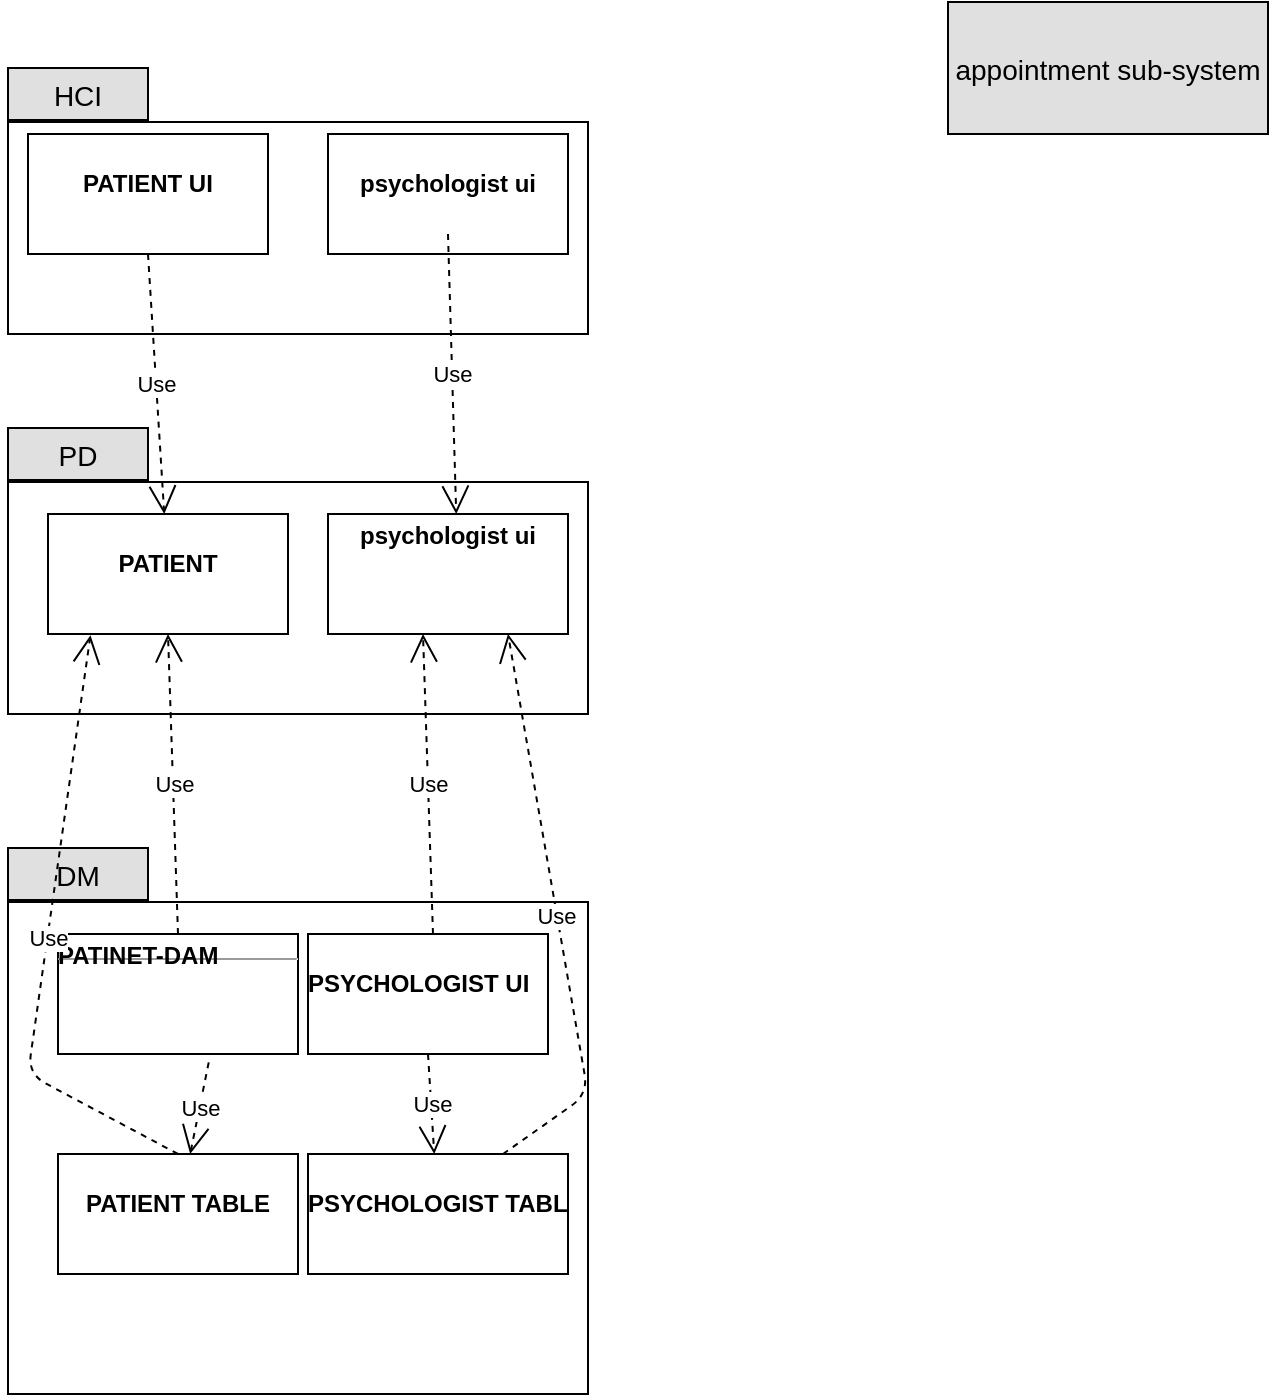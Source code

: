 <mxfile version="10.8.9" type="github"><diagram id="eqg-Y9b0_k6CUswMiv8V" name="Page-1"><mxGraphModel dx="1010" dy="533" grid="1" gridSize="10" guides="1" tooltips="1" connect="1" arrows="1" fold="1" page="1" pageScale="1" pageWidth="850" pageHeight="1100" math="0" shadow="0"><root><mxCell id="0"/><mxCell id="1" parent="0"/><object label="" id="Dd_oku-UDDghAyMQGyWA-1"><mxCell style="shape=folder;fontStyle=1;spacingTop=10;tabWidth=40;tabHeight=14;tabPosition=left;html=1;" vertex="1" parent="1"><mxGeometry x="200" y="110" width="290" height="120" as="geometry"/></mxCell></object><mxCell id="Dd_oku-UDDghAyMQGyWA-2" value="" style="shape=folder;fontStyle=1;spacingTop=10;tabWidth=40;tabHeight=14;tabPosition=left;html=1;" vertex="1" parent="1"><mxGeometry x="200" y="290" width="290" height="130" as="geometry"/></mxCell><mxCell id="Dd_oku-UDDghAyMQGyWA-3" value="" style="shape=folder;fontStyle=1;spacingTop=10;tabWidth=40;tabHeight=14;tabPosition=left;html=1;" vertex="1" parent="1"><mxGeometry x="200" y="500" width="290" height="260" as="geometry"/></mxCell><mxCell id="Dd_oku-UDDghAyMQGyWA-4" value="DM" style="text;align=center;verticalAlign=middle;spacingLeft=4;spacingRight=4;strokeColor=#000000;fillColor=#e0e0e0;rotatable=0;points=[[0,0.5],[1,0.5]];portConstraint=eastwest;fontSize=14;" vertex="1" parent="1"><mxGeometry x="200" y="487" width="70" height="26" as="geometry"/></mxCell><mxCell id="Dd_oku-UDDghAyMQGyWA-5" value="HCI" style="text;align=center;verticalAlign=middle;spacingLeft=4;spacingRight=4;strokeColor=#000000;fillColor=#e0e0e0;rotatable=0;points=[[0,0.5],[1,0.5]];portConstraint=eastwest;fontSize=14;" vertex="1" parent="1"><mxGeometry x="200" y="97" width="70" height="26" as="geometry"/></mxCell><mxCell id="Dd_oku-UDDghAyMQGyWA-6" value="PD" style="text;align=center;verticalAlign=middle;spacingLeft=4;spacingRight=4;strokeColor=#000000;fillColor=#e0e0e0;rotatable=0;points=[[0,0.5],[1,0.5]];portConstraint=eastwest;fontSize=14;" vertex="1" parent="1"><mxGeometry x="200" y="277" width="70" height="26" as="geometry"/></mxCell><mxCell id="Dd_oku-UDDghAyMQGyWA-7" value="&lt;p style=&quot;margin: 0px ; margin-top: 4px ; text-align: center&quot;&gt;&lt;/p&gt;&lt;div style=&quot;height: 2px&quot;&gt;&lt;br&gt;&lt;div style=&quot;text-align: center&quot;&gt;&lt;b&gt;psychologist ui&lt;/b&gt;&lt;/div&gt;&lt;/div&gt;" style="verticalAlign=top;align=left;overflow=fill;fontSize=12;fontFamily=Helvetica;html=1;" vertex="1" parent="1"><mxGeometry x="360" y="130" width="120" height="60" as="geometry"/></mxCell><mxCell id="Dd_oku-UDDghAyMQGyWA-8" value="&lt;p style=&quot;margin: 0px ; margin-top: 4px ; text-align: center&quot;&gt;&lt;br&gt;&lt;b&gt;PATIENT UI&lt;/b&gt;&lt;/p&gt;" style="verticalAlign=top;align=left;overflow=fill;fontSize=12;fontFamily=Helvetica;html=1;" vertex="1" parent="1"><mxGeometry x="210" y="130" width="120" height="60" as="geometry"/></mxCell><mxCell id="Dd_oku-UDDghAyMQGyWA-9" value="&lt;p style=&quot;margin: 0px ; margin-top: 4px ; text-align: center&quot;&gt;&lt;/p&gt;&lt;div style=&quot;text-align: center ; height: 2px&quot;&gt;&lt;b&gt;psychologist ui&lt;/b&gt;&lt;/div&gt;&lt;div style=&quot;height: 2px&quot;&gt;&lt;/div&gt;" style="verticalAlign=top;align=left;overflow=fill;fontSize=12;fontFamily=Helvetica;html=1;" vertex="1" parent="1"><mxGeometry x="360" y="320" width="120" height="60" as="geometry"/></mxCell><mxCell id="Dd_oku-UDDghAyMQGyWA-10" value="&lt;p style=&quot;margin: 0px ; margin-top: 4px ; text-align: center&quot;&gt;&lt;br&gt;&lt;b&gt;PATIENT&lt;/b&gt;&lt;/p&gt;" style="verticalAlign=top;align=left;overflow=fill;fontSize=12;fontFamily=Helvetica;html=1;" vertex="1" parent="1"><mxGeometry x="220" y="320" width="120" height="60" as="geometry"/></mxCell><mxCell id="Dd_oku-UDDghAyMQGyWA-11" value="&lt;p style=&quot;margin: 0px ; margin-top: 4px ; text-align: center&quot;&gt;&lt;br&gt;&lt;b&gt;PSYCHOLOGIST TABLE&lt;/b&gt;&lt;/p&gt;" style="verticalAlign=top;align=left;overflow=fill;fontSize=12;fontFamily=Helvetica;html=1;" vertex="1" parent="1"><mxGeometry x="350" y="640" width="130" height="60" as="geometry"/></mxCell><mxCell id="Dd_oku-UDDghAyMQGyWA-12" value="&lt;p style=&quot;margin: 0px ; margin-top: 4px ; text-align: center&quot;&gt;&lt;br&gt;&lt;b&gt;PATIENT TABLE&lt;/b&gt;&lt;/p&gt;" style="verticalAlign=top;align=left;overflow=fill;fontSize=12;fontFamily=Helvetica;html=1;" vertex="1" parent="1"><mxGeometry x="225" y="640" width="120" height="60" as="geometry"/></mxCell><mxCell id="Dd_oku-UDDghAyMQGyWA-13" value="&lt;p style=&quot;margin: 0px ; margin-top: 4px ; text-align: center&quot;&gt;&lt;/p&gt;&lt;div style=&quot;height: 2px&quot;&gt;&lt;br&gt;&lt;b&gt;PSYCHOLOGIST UI&lt;/b&gt;&lt;/div&gt;" style="verticalAlign=top;align=left;overflow=fill;fontSize=12;fontFamily=Helvetica;html=1;" vertex="1" parent="1"><mxGeometry x="350" y="530" width="120" height="60" as="geometry"/></mxCell><mxCell id="Dd_oku-UDDghAyMQGyWA-14" value="&lt;p style=&quot;margin: 0px ; margin-top: 4px ; text-align: center&quot;&gt;&lt;/p&gt;&lt;div style=&quot;height: 2px&quot;&gt;&lt;b&gt;PATINET-DAM&lt;/b&gt;&lt;/div&gt;&lt;hr size=&quot;1&quot;&gt;&lt;div style=&quot;height: 2px&quot;&gt;&lt;/div&gt;" style="verticalAlign=top;align=left;overflow=fill;fontSize=12;fontFamily=Helvetica;html=1;" vertex="1" parent="1"><mxGeometry x="225" y="530" width="120" height="60" as="geometry"/></mxCell><mxCell id="Dd_oku-UDDghAyMQGyWA-15" value="Use" style="endArrow=open;endSize=12;dashed=1;html=1;exitX=0.5;exitY=1;exitDx=0;exitDy=0;" edge="1" parent="1" source="Dd_oku-UDDghAyMQGyWA-8" target="Dd_oku-UDDghAyMQGyWA-10"><mxGeometry width="160" relative="1" as="geometry"><mxPoint x="250" y="220" as="sourcePoint"/><mxPoint x="410" y="220" as="targetPoint"/></mxGeometry></mxCell><mxCell id="Dd_oku-UDDghAyMQGyWA-16" value="Use" style="endArrow=open;endSize=12;dashed=1;html=1;exitX=0.5;exitY=1;exitDx=0;exitDy=0;" edge="1" parent="1"><mxGeometry width="160" relative="1" as="geometry"><mxPoint x="420" y="180" as="sourcePoint"/><mxPoint x="424.118" y="320" as="targetPoint"/></mxGeometry></mxCell><mxCell id="Dd_oku-UDDghAyMQGyWA-17" value="Use" style="endArrow=open;endSize=12;dashed=1;html=1;exitX=0.5;exitY=0;exitDx=0;exitDy=0;entryX=0.5;entryY=1;entryDx=0;entryDy=0;" edge="1" parent="1" source="Dd_oku-UDDghAyMQGyWA-14" target="Dd_oku-UDDghAyMQGyWA-10"><mxGeometry width="160" relative="1" as="geometry"><mxPoint x="200" y="780" as="sourcePoint"/><mxPoint x="360" y="780" as="targetPoint"/></mxGeometry></mxCell><mxCell id="Dd_oku-UDDghAyMQGyWA-18" value="Use" style="endArrow=open;endSize=12;dashed=1;html=1;exitX=0.5;exitY=0;exitDx=0;exitDy=0;entryX=0.5;entryY=1;entryDx=0;entryDy=0;" edge="1" parent="1"><mxGeometry width="160" relative="1" as="geometry"><mxPoint x="412.5" y="530" as="sourcePoint"/><mxPoint x="407.5" y="380" as="targetPoint"/></mxGeometry></mxCell><mxCell id="Dd_oku-UDDghAyMQGyWA-19" value="Use" style="endArrow=open;endSize=12;dashed=1;html=1;exitX=0.5;exitY=0;exitDx=0;exitDy=0;entryX=0.177;entryY=1.01;entryDx=0;entryDy=0;entryPerimeter=0;" edge="1" parent="1" source="Dd_oku-UDDghAyMQGyWA-12" target="Dd_oku-UDDghAyMQGyWA-10"><mxGeometry width="160" relative="1" as="geometry"><mxPoint x="305" y="550" as="sourcePoint"/><mxPoint x="300" y="400" as="targetPoint"/><Array as="points"><mxPoint x="210" y="600"/></Array></mxGeometry></mxCell><mxCell id="Dd_oku-UDDghAyMQGyWA-20" value="Use" style="endArrow=open;endSize=12;dashed=1;html=1;exitX=0.75;exitY=0;exitDx=0;exitDy=0;entryX=0.75;entryY=1;entryDx=0;entryDy=0;" edge="1" parent="1" source="Dd_oku-UDDghAyMQGyWA-11" target="Dd_oku-UDDghAyMQGyWA-9"><mxGeometry width="160" relative="1" as="geometry"><mxPoint x="315" y="560" as="sourcePoint"/><mxPoint x="310" y="410" as="targetPoint"/><Array as="points"><mxPoint x="490" y="610"/></Array></mxGeometry></mxCell><mxCell id="Dd_oku-UDDghAyMQGyWA-21" value="Use" style="endArrow=open;endSize=12;dashed=1;html=1;exitX=0.628;exitY=1.07;exitDx=0;exitDy=0;exitPerimeter=0;" edge="1" parent="1" source="Dd_oku-UDDghAyMQGyWA-14" target="Dd_oku-UDDghAyMQGyWA-12"><mxGeometry width="160" relative="1" as="geometry"><mxPoint x="325" y="570" as="sourcePoint"/><mxPoint x="320" y="420" as="targetPoint"/></mxGeometry></mxCell><mxCell id="Dd_oku-UDDghAyMQGyWA-22" value="Use" style="endArrow=open;endSize=12;dashed=1;html=1;exitX=0.5;exitY=1;exitDx=0;exitDy=0;" edge="1" parent="1" source="Dd_oku-UDDghAyMQGyWA-13" target="Dd_oku-UDDghAyMQGyWA-11"><mxGeometry width="160" relative="1" as="geometry"><mxPoint x="335" y="580" as="sourcePoint"/><mxPoint x="330" y="430" as="targetPoint"/></mxGeometry></mxCell><mxCell id="Dd_oku-UDDghAyMQGyWA-23" value="appointment sub-system" style="text;align=center;verticalAlign=middle;spacingLeft=4;spacingRight=4;strokeColor=#000000;fillColor=#e0e0e0;rotatable=0;points=[[0,0.5],[1,0.5]];portConstraint=eastwest;fontSize=14;" vertex="1" parent="1"><mxGeometry x="670" y="64" width="160" height="66" as="geometry"/></mxCell></root></mxGraphModel></diagram></mxfile>